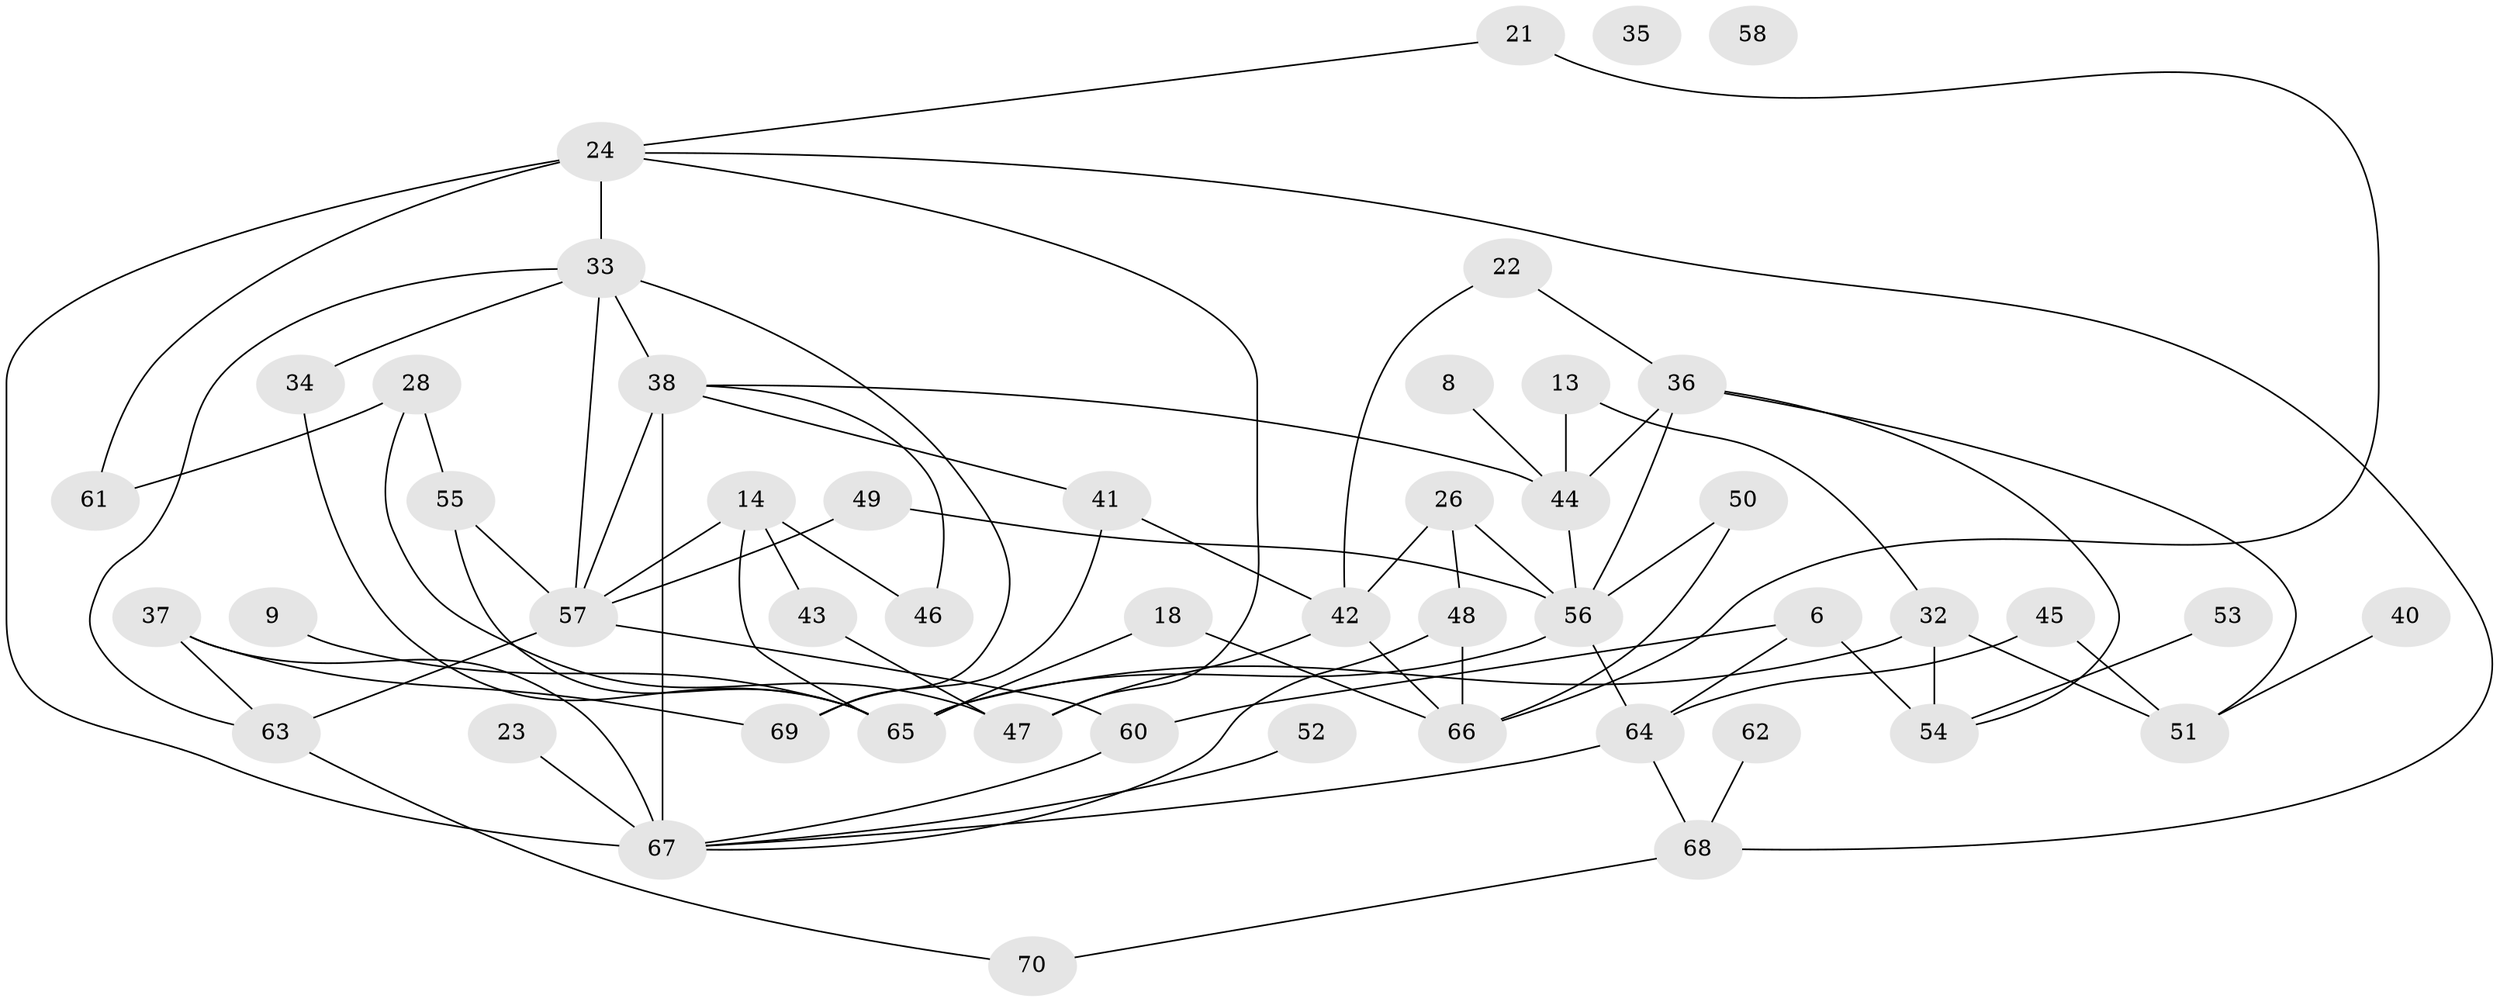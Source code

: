 // original degree distribution, {3: 0.22857142857142856, 4: 0.17142857142857143, 6: 0.07142857142857142, 1: 0.11428571428571428, 2: 0.24285714285714285, 5: 0.12857142857142856, 7: 0.014285714285714285, 0: 0.02857142857142857}
// Generated by graph-tools (version 1.1) at 2025/42/03/04/25 21:42:57]
// undirected, 49 vertices, 79 edges
graph export_dot {
graph [start="1"]
  node [color=gray90,style=filled];
  6;
  8;
  9;
  13;
  14;
  18;
  21;
  22;
  23;
  24;
  26;
  28;
  32;
  33 [super="+10"];
  34;
  35;
  36;
  37 [super="+16"];
  38 [super="+11+27"];
  40;
  41 [super="+1"];
  42;
  43;
  44 [super="+30"];
  45;
  46 [super="+5"];
  47;
  48;
  49;
  50;
  51;
  52;
  53;
  54 [super="+3"];
  55;
  56 [super="+39"];
  57 [super="+25+20+29"];
  58;
  60 [super="+17"];
  61;
  62;
  63;
  64 [super="+19"];
  65 [super="+31"];
  66;
  67 [super="+4+59"];
  68;
  69;
  70;
  6 -- 60 [weight=2];
  6 -- 64;
  6 -- 54;
  8 -- 44;
  9 -- 65;
  13 -- 32;
  13 -- 44;
  14 -- 43;
  14 -- 46;
  14 -- 65 [weight=2];
  14 -- 57 [weight=2];
  18 -- 66;
  18 -- 65;
  21 -- 24;
  21 -- 66;
  22 -- 36;
  22 -- 42;
  23 -- 67;
  24 -- 47;
  24 -- 61;
  24 -- 67 [weight=2];
  24 -- 68;
  24 -- 33;
  26 -- 42;
  26 -- 48;
  26 -- 56;
  28 -- 47;
  28 -- 55;
  28 -- 61;
  32 -- 51;
  32 -- 54 [weight=2];
  32 -- 65;
  33 -- 34;
  33 -- 69;
  33 -- 38 [weight=2];
  33 -- 63;
  33 -- 57;
  34 -- 65;
  36 -- 44 [weight=2];
  36 -- 51;
  36 -- 54;
  36 -- 56;
  37 -- 69;
  37 -- 67;
  37 -- 63;
  38 -- 46;
  38 -- 57;
  38 -- 67 [weight=2];
  38 -- 41;
  38 -- 44;
  40 -- 51;
  41 -- 42;
  41 -- 69;
  42 -- 47;
  42 -- 66;
  43 -- 47;
  44 -- 56;
  45 -- 51;
  45 -- 64;
  48 -- 66;
  48 -- 67;
  49 -- 56;
  49 -- 57;
  50 -- 56;
  50 -- 66;
  52 -- 67;
  53 -- 54;
  55 -- 65;
  55 -- 57;
  56 -- 64;
  56 -- 65 [weight=3];
  57 -- 63;
  57 -- 60;
  60 -- 67;
  62 -- 68;
  63 -- 70;
  64 -- 67;
  64 -- 68;
  68 -- 70;
}
